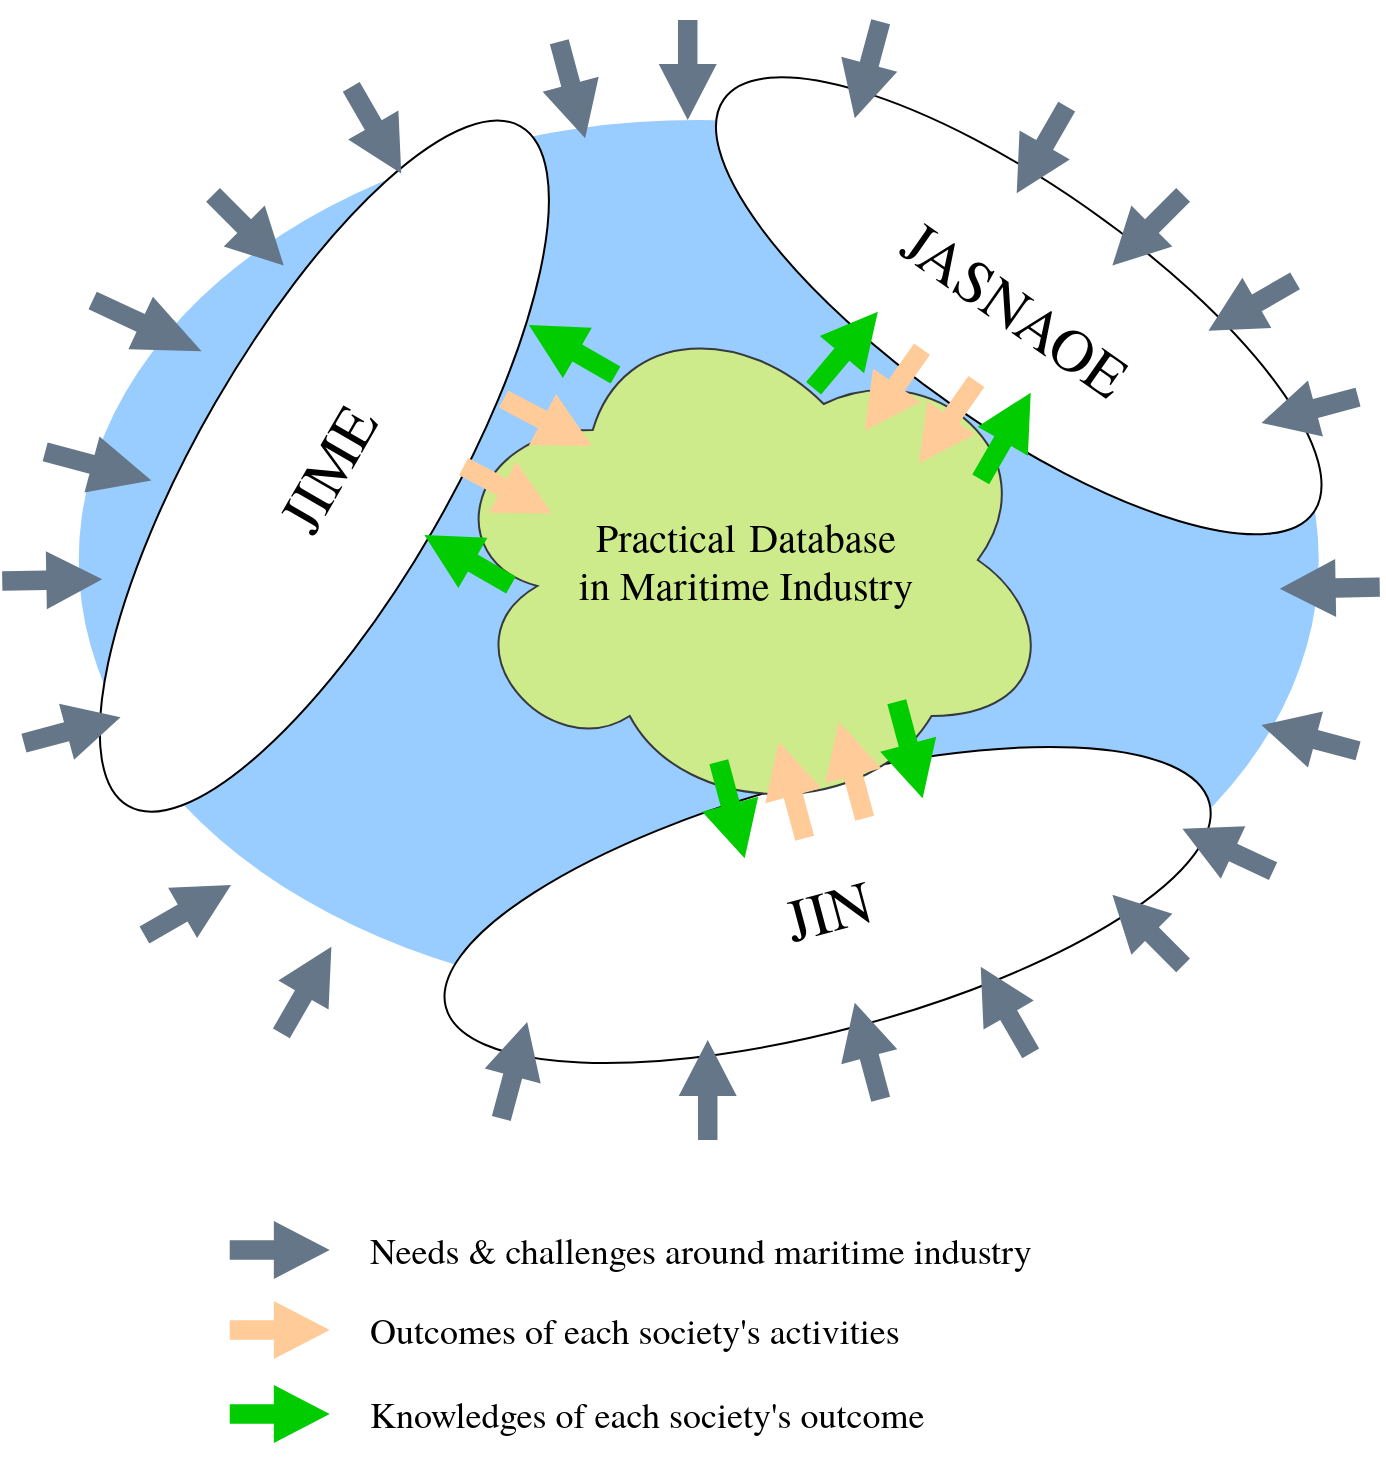 <mxfile><diagram id="RUFYm0MTLleHeo7CGen_" name="概要"><mxGraphModel dx="1184" dy="792" grid="1" gridSize="10" guides="1" tooltips="1" connect="1" arrows="1" fold="1" page="1" pageScale="1" pageWidth="1169" pageHeight="827" math="0" shadow="0"><root><mxCell id="0"/><mxCell id="1" parent="0"/><mxCell id="6" value="" style="ellipse;whiteSpace=wrap;html=1;fillColor=#99CCFF;strokeColor=none;fontColor=#333333;movable=1;resizable=1;rotatable=1;deletable=1;editable=1;locked=0;connectable=1;" parent="1" vertex="1"><mxGeometry x="73.37" y="103" width="620" height="440" as="geometry"/></mxCell><mxCell id="7" value="JASNAOE" style="strokeWidth=1;html=1;shape=mxgraph.flowchart.start_1;whiteSpace=wrap;rotation=35;fontSize=30;fontFamily=TeX Gyre Termes;movable=1;resizable=1;rotatable=1;deletable=1;editable=1;locked=0;connectable=1;" parent="1" vertex="1"><mxGeometry x="363.37" y="136.19" width="360" height="119.44" as="geometry"/></mxCell><mxCell id="8" value="JIME" style="strokeWidth=1;html=1;shape=mxgraph.flowchart.start_1;whiteSpace=wrap;rotation=-60;fontSize=30;fontFamily=TeX Gyre Termes;movable=1;resizable=1;rotatable=1;deletable=1;editable=1;locked=0;connectable=1;" parent="1" vertex="1"><mxGeometry y="213" width="392.36" height="126.14" as="geometry"/></mxCell><mxCell id="9" value="JIN" style="strokeWidth=1;html=1;shape=mxgraph.flowchart.start_1;whiteSpace=wrap;rotation=-15;fontSize=30;fontFamily=TeX Gyre Termes;movable=1;resizable=1;rotatable=1;deletable=1;editable=1;locked=0;connectable=1;" parent="1" vertex="1"><mxGeometry x="250.21" y="433.1" width="395.18" height="124.81" as="geometry"/></mxCell><mxCell id="2" value="&lt;div&gt;Practical&amp;nbsp;&lt;span style=&quot;background-color: transparent;&quot;&gt;Database&lt;/span&gt;&lt;/div&gt;&lt;div&gt;in Maritime Industry&lt;/div&gt;" style="ellipse;shape=cloud;whiteSpace=wrap;html=1;fontSize=20;fillColor=#cdeb8b;strokeColor=#36393d;fontFamily=TeX Gyre Termes;movable=1;resizable=1;rotatable=1;deletable=1;editable=1;locked=0;connectable=1;" parent="1" vertex="1"><mxGeometry x="253.37" y="193" width="308.01" height="260" as="geometry"/></mxCell><mxCell id="12" value="" style="shape=singleArrow;direction=south;whiteSpace=wrap;html=1;rotation=-140;arrowWidth=0.336;arrowSize=0.559;fillColor=#00CC00;strokeColor=none;movable=1;resizable=1;rotatable=1;deletable=1;editable=1;locked=0;connectable=1;" parent="1" vertex="1"><mxGeometry x="442.36" y="193" width="28.99" height="50" as="geometry"/></mxCell><mxCell id="13" value="" style="shape=singleArrow;direction=south;whiteSpace=wrap;html=1;rotation=35;arrowWidth=0.336;arrowSize=0.559;fillColor=#ffcc99;strokeColor=none;movable=1;resizable=1;rotatable=1;deletable=1;editable=1;locked=0;connectable=1;" parent="1" vertex="1"><mxGeometry x="466.17" y="213" width="28.99" height="50" as="geometry"/></mxCell><mxCell id="14" value="" style="shape=singleArrow;direction=south;whiteSpace=wrap;html=1;rotation=35;arrowWidth=0.336;arrowSize=0.559;fillColor=#ffcc99;strokeColor=none;movable=1;resizable=1;rotatable=1;deletable=1;editable=1;locked=0;connectable=1;" parent="1" vertex="1"><mxGeometry x="493.37" y="229.24" width="28.99" height="50" as="geometry"/></mxCell><mxCell id="15" value="" style="shape=singleArrow;direction=south;whiteSpace=wrap;html=1;rotation=-150;arrowWidth=0.336;arrowSize=0.559;fillColor=#00CC00;strokeColor=none;movable=1;resizable=1;rotatable=1;deletable=1;editable=1;locked=0;connectable=1;" parent="1" vertex="1"><mxGeometry x="522.36" y="236.02" width="28.99" height="50" as="geometry"/></mxCell><mxCell id="16" value="" style="shape=singleArrow;direction=south;whiteSpace=wrap;html=1;rotation=120;arrowWidth=0.336;arrowSize=0.559;fillColor=#00CC00;strokeColor=none;movable=1;resizable=1;rotatable=1;deletable=1;editable=1;locked=0;connectable=1;" parent="1" vertex="1"><mxGeometry x="305.61" y="193" width="28.99" height="50" as="geometry"/></mxCell><mxCell id="17" value="" style="shape=singleArrow;direction=south;whiteSpace=wrap;html=1;rotation=-62;arrowWidth=0.336;arrowSize=0.559;fillColor=#ffcc99;strokeColor=none;movable=1;resizable=1;rotatable=1;deletable=1;editable=1;locked=0;connectable=1;" parent="1" vertex="1"><mxGeometry x="293.37" y="229.24" width="28.99" height="50" as="geometry"/></mxCell><mxCell id="18" value="" style="shape=singleArrow;direction=south;whiteSpace=wrap;html=1;rotation=-62;arrowWidth=0.336;arrowSize=0.559;fillColor=#ffcc99;strokeColor=none;movable=1;resizable=1;rotatable=1;deletable=1;editable=1;locked=0;connectable=1;" parent="1" vertex="1"><mxGeometry x="273.37" y="263" width="28.99" height="50" as="geometry"/></mxCell><mxCell id="19" value="" style="shape=singleArrow;direction=south;whiteSpace=wrap;html=1;rotation=120;arrowWidth=0.336;arrowSize=0.559;fillColor=#00CC00;strokeColor=none;movable=1;resizable=1;rotatable=1;deletable=1;editable=1;locked=0;connectable=1;" parent="1" vertex="1"><mxGeometry x="253.37" y="298" width="28.99" height="50" as="geometry"/></mxCell><mxCell id="20" value="" style="shape=singleArrow;direction=south;whiteSpace=wrap;html=1;rotation=-15;arrowWidth=0.336;arrowSize=0.559;fillColor=#00CC00;strokeColor=none;movable=1;resizable=1;rotatable=1;deletable=1;editable=1;locked=0;connectable=1;" parent="1" vertex="1"><mxGeometry x="385.37" y="423" width="28.99" height="50" as="geometry"/></mxCell><mxCell id="23" value="" style="shape=singleArrow;direction=south;whiteSpace=wrap;html=1;rotation=-195;arrowWidth=0.336;arrowSize=0.559;fillColor=#ffcc99;strokeColor=none;movable=1;resizable=1;rotatable=1;deletable=1;editable=1;locked=0;connectable=1;" parent="1" vertex="1"><mxGeometry x="415.37" y="413" width="28.99" height="50" as="geometry"/></mxCell><mxCell id="24" value="" style="shape=singleArrow;direction=south;whiteSpace=wrap;html=1;rotation=-195;arrowWidth=0.336;arrowSize=0.559;fillColor=#ffcc99;strokeColor=none;movable=1;resizable=1;rotatable=1;deletable=1;editable=1;locked=0;connectable=1;" parent="1" vertex="1"><mxGeometry x="445.37" y="403" width="28.99" height="50" as="geometry"/></mxCell><mxCell id="25" value="" style="shape=singleArrow;direction=south;whiteSpace=wrap;html=1;rotation=-15;arrowWidth=0.336;arrowSize=0.559;fillColor=#00CC00;strokeColor=none;movable=1;resizable=1;rotatable=1;deletable=1;editable=1;locked=0;connectable=1;" parent="1" vertex="1"><mxGeometry x="474.36" y="393" width="28.99" height="50" as="geometry"/></mxCell><mxCell id="27" value="" style="shape=singleArrow;direction=south;whiteSpace=wrap;html=1;rotation=0;arrowWidth=0.336;arrowSize=0.559;fillColor=#647687;strokeColor=none;fontColor=#ffffff;movable=1;resizable=1;rotatable=1;deletable=1;editable=1;locked=0;connectable=1;" parent="1" vertex="1"><mxGeometry x="363.37" y="53" width="28.99" height="50" as="geometry"/></mxCell><mxCell id="28" value="" style="shape=singleArrow;direction=south;whiteSpace=wrap;html=1;rotation=15;arrowWidth=0.336;arrowSize=0.559;fillColor=#647687;strokeColor=none;fontColor=#ffffff;movable=1;resizable=1;rotatable=1;deletable=1;editable=1;locked=0;connectable=1;" parent="1" vertex="1"><mxGeometry x="453.37" y="53" width="28.99" height="50" as="geometry"/></mxCell><mxCell id="29" value="" style="shape=singleArrow;direction=south;whiteSpace=wrap;html=1;rotation=30;arrowWidth=0.336;arrowSize=0.559;fillColor=#647687;strokeColor=none;fontColor=#ffffff;movable=1;resizable=1;rotatable=1;deletable=1;editable=1;locked=0;connectable=1;" parent="1" vertex="1"><mxGeometry x="540.36" y="93" width="28.99" height="50" as="geometry"/></mxCell><mxCell id="30" value="" style="shape=singleArrow;direction=south;whiteSpace=wrap;html=1;rotation=45;arrowWidth=0.336;arrowSize=0.559;fillColor=#647687;strokeColor=none;fontColor=#ffffff;movable=1;resizable=1;rotatable=1;deletable=1;editable=1;locked=0;connectable=1;" parent="1" vertex="1"><mxGeometry x="593.37" y="133.1" width="28.99" height="50" as="geometry"/></mxCell><mxCell id="31" value="" style="shape=singleArrow;direction=south;whiteSpace=wrap;html=1;rotation=60;arrowWidth=0.336;arrowSize=0.559;fillColor=#647687;strokeColor=none;fontColor=#ffffff;movable=1;resizable=1;rotatable=1;deletable=1;editable=1;locked=0;connectable=1;" parent="1" vertex="1"><mxGeometry x="645.39" y="170.91" width="28.99" height="50" as="geometry"/></mxCell><mxCell id="32" value="" style="shape=singleArrow;direction=south;whiteSpace=wrap;html=1;rotation=75;arrowWidth=0.336;arrowSize=0.559;fillColor=#647687;strokeColor=none;fontColor=#ffffff;movable=1;resizable=1;rotatable=1;deletable=1;editable=1;locked=0;connectable=1;" parent="1" vertex="1"><mxGeometry x="674.38" y="223" width="28.99" height="50" as="geometry"/></mxCell><mxCell id="34" value="" style="shape=singleArrow;direction=south;whiteSpace=wrap;html=1;rotation=89;arrowWidth=0.336;arrowSize=0.559;fillColor=#647687;strokeColor=none;fontColor=#ffffff;movable=1;resizable=1;rotatable=1;deletable=1;editable=1;locked=0;connectable=1;" parent="1" vertex="1"><mxGeometry x="684.38" y="312" width="28.99" height="50" as="geometry"/></mxCell><mxCell id="35" value="" style="shape=singleArrow;direction=south;whiteSpace=wrap;html=1;rotation=105;arrowWidth=0.336;arrowSize=0.559;fillColor=#647687;strokeColor=none;fontColor=#ffffff;movable=1;resizable=1;rotatable=1;deletable=1;editable=1;locked=0;connectable=1;" parent="1" vertex="1"><mxGeometry x="674.38" y="387" width="28.99" height="50" as="geometry"/></mxCell><mxCell id="36" value="" style="shape=singleArrow;direction=south;whiteSpace=wrap;html=1;rotation=115;arrowWidth=0.336;arrowSize=0.559;fillColor=#647687;strokeColor=none;fontColor=#ffffff;movable=1;resizable=1;rotatable=1;deletable=1;editable=1;locked=0;connectable=1;" parent="1" vertex="1"><mxGeometry x="633.37" y="443" width="28.99" height="50" as="geometry"/></mxCell><mxCell id="37" value="" style="shape=singleArrow;direction=south;whiteSpace=wrap;html=1;rotation=135;arrowWidth=0.336;arrowSize=0.559;fillColor=#647687;strokeColor=none;fontColor=#ffffff;movable=1;resizable=1;rotatable=1;deletable=1;editable=1;locked=0;connectable=1;" parent="1" vertex="1"><mxGeometry x="593.37" y="483" width="28.99" height="50" as="geometry"/></mxCell><mxCell id="38" value="" style="shape=singleArrow;direction=south;whiteSpace=wrap;html=1;rotation=-210;arrowWidth=0.336;arrowSize=0.559;fillColor=#647687;strokeColor=none;fontColor=#ffffff;movable=1;resizable=1;rotatable=1;deletable=1;editable=1;locked=0;connectable=1;" parent="1" vertex="1"><mxGeometry x="522.36" y="523" width="28.99" height="50" as="geometry"/></mxCell><mxCell id="39" value="" style="shape=singleArrow;direction=south;whiteSpace=wrap;html=1;rotation=-195;arrowWidth=0.336;arrowSize=0.559;fillColor=#647687;strokeColor=none;fontColor=#ffffff;movable=1;resizable=1;rotatable=1;deletable=1;editable=1;locked=0;connectable=1;" parent="1" vertex="1"><mxGeometry x="453.37" y="543.47" width="28.99" height="50" as="geometry"/></mxCell><mxCell id="40" value="" style="shape=singleArrow;direction=south;whiteSpace=wrap;html=1;rotation=-180;arrowWidth=0.336;arrowSize=0.559;fillColor=#647687;strokeColor=none;fontColor=#ffffff;movable=1;resizable=1;rotatable=1;deletable=1;editable=1;locked=0;connectable=1;" parent="1" vertex="1"><mxGeometry x="373.37" y="563" width="28.99" height="50" as="geometry"/></mxCell><mxCell id="45" value="" style="shape=singleArrow;direction=south;whiteSpace=wrap;html=1;rotation=-165;arrowWidth=0.336;arrowSize=0.559;fillColor=#647687;strokeColor=none;fontColor=#ffffff;movable=1;resizable=1;rotatable=1;deletable=1;editable=1;locked=0;connectable=1;" parent="1" vertex="1"><mxGeometry x="276.623" y="553.1" width="28.99" height="50" as="geometry"/></mxCell><mxCell id="46" value="" style="shape=singleArrow;direction=south;whiteSpace=wrap;html=1;rotation=-150;arrowWidth=0.336;arrowSize=0.559;fillColor=#647687;strokeColor=none;fontColor=#ffffff;movable=1;resizable=1;rotatable=1;deletable=1;editable=1;locked=0;connectable=1;" parent="1" vertex="1"><mxGeometry x="172.693" y="513.0" width="28.99" height="50" as="geometry"/></mxCell><mxCell id="48" value="" style="shape=singleArrow;direction=south;whiteSpace=wrap;html=1;rotation=-120;arrowWidth=0.336;arrowSize=0.559;fillColor=#647687;strokeColor=none;fontColor=#ffffff;movable=1;resizable=1;rotatable=1;deletable=1;editable=1;locked=0;connectable=1;" parent="1" vertex="1"><mxGeometry x="113.373" y="473.0" width="28.99" height="50" as="geometry"/></mxCell><mxCell id="49" value="" style="shape=singleArrow;direction=south;whiteSpace=wrap;html=1;rotation=-105;arrowWidth=0.336;arrowSize=0.559;fillColor=#647687;strokeColor=none;fontColor=#ffffff;movable=1;resizable=1;rotatable=1;deletable=1;editable=1;locked=0;connectable=1;" parent="1" vertex="1"><mxGeometry x="55.623" y="383.1" width="28.99" height="50" as="geometry"/></mxCell><mxCell id="50" value="" style="shape=singleArrow;direction=south;whiteSpace=wrap;html=1;rotation=-91;arrowWidth=0.336;arrowSize=0.559;fillColor=#647687;strokeColor=none;fontColor=#ffffff;movable=1;resizable=1;rotatable=1;deletable=1;editable=1;locked=0;connectable=1;" parent="1" vertex="1"><mxGeometry x="45.623" y="308.1" width="28.99" height="50" as="geometry"/></mxCell><mxCell id="51" value="" style="shape=singleArrow;direction=south;whiteSpace=wrap;html=1;rotation=-75;arrowWidth=0.336;arrowSize=0.559;fillColor=#647687;strokeColor=none;fontColor=#ffffff;movable=1;resizable=1;rotatable=1;deletable=1;editable=1;locked=0;connectable=1;" parent="1" vertex="1"><mxGeometry x="68.64" y="248.57" width="28.99" height="55" as="geometry"/></mxCell><mxCell id="52" value="" style="shape=singleArrow;direction=south;whiteSpace=wrap;html=1;rotation=-65;arrowWidth=0.336;arrowSize=0.559;fillColor=#647687;strokeColor=none;fontColor=#ffffff;movable=1;resizable=1;rotatable=1;deletable=1;editable=1;locked=0;connectable=1;" parent="1" vertex="1"><mxGeometry x="93.06" y="175.92" width="28.99" height="60.1" as="geometry"/></mxCell><mxCell id="53" value="" style="shape=singleArrow;direction=south;whiteSpace=wrap;html=1;rotation=-45;arrowWidth=0.336;arrowSize=0.559;fillColor=#647687;strokeColor=none;fontColor=#ffffff;movable=1;resizable=1;rotatable=1;deletable=1;editable=1;locked=0;connectable=1;" parent="1" vertex="1"><mxGeometry x="143.703" y="133.1" width="28.99" height="50" as="geometry"/></mxCell><mxCell id="54" value="" style="shape=singleArrow;direction=south;whiteSpace=wrap;html=1;rotation=-390;arrowWidth=0.336;arrowSize=0.559;fillColor=#647687;strokeColor=none;fontColor=#ffffff;movable=1;resizable=1;rotatable=1;deletable=1;editable=1;locked=0;connectable=1;" parent="1" vertex="1"><mxGeometry x="207.623" y="83.1" width="28.99" height="50" as="geometry"/></mxCell><mxCell id="55" value="" style="shape=singleArrow;direction=south;whiteSpace=wrap;html=1;rotation=-375;arrowWidth=0.336;arrowSize=0.559;fillColor=#647687;strokeColor=none;fontColor=#ffffff;movable=1;resizable=1;rotatable=1;deletable=1;editable=1;locked=0;connectable=1;" parent="1" vertex="1"><mxGeometry x="305.613" y="63.0" width="28.99" height="50" as="geometry"/></mxCell><mxCell id="57" value="" style="shape=singleArrow;direction=south;whiteSpace=wrap;html=1;rotation=-90;arrowWidth=0.336;arrowSize=0.559;fillColor=#ffcc99;strokeColor=none;movable=1;resizable=1;rotatable=1;deletable=1;editable=1;locked=0;connectable=1;" parent="1" vertex="1"><mxGeometry x="159.37" y="683.0" width="28.99" height="50" as="geometry"/></mxCell><mxCell id="58" value="" style="shape=singleArrow;direction=south;whiteSpace=wrap;html=1;rotation=-90;arrowWidth=0.336;arrowSize=0.559;fillColor=#647687;strokeColor=none;fontColor=#ffffff;movable=1;resizable=1;rotatable=1;deletable=1;editable=1;locked=0;connectable=1;" parent="1" vertex="1"><mxGeometry x="159.37" y="643" width="28.99" height="50" as="geometry"/></mxCell><mxCell id="59" value="" style="shape=singleArrow;direction=south;whiteSpace=wrap;html=1;rotation=-90;arrowWidth=0.336;arrowSize=0.559;fillColor=#00CC00;strokeColor=none;movable=1;resizable=1;rotatable=1;deletable=1;editable=1;locked=0;connectable=1;" parent="1" vertex="1"><mxGeometry x="159.37" y="725" width="28.99" height="50" as="geometry"/></mxCell><mxCell id="60" value="Needs &amp;amp; challenges around maritime industry" style="text;html=1;align=left;verticalAlign=middle;resizable=1;points=[];autosize=1;strokeColor=none;fillColor=none;fontSize=18;movable=1;rotatable=1;deletable=1;editable=1;locked=0;connectable=1;fontFamily=TeX Gyre Termes;" parent="1" vertex="1"><mxGeometry x="217.37" y="648" width="350" height="40" as="geometry"/></mxCell><mxCell id="61" value="Outcomes of each society's activities&amp;nbsp;" style="text;html=1;align=left;verticalAlign=middle;resizable=1;points=[];autosize=1;strokeColor=none;fillColor=none;fontSize=18;movable=1;rotatable=1;deletable=1;editable=1;locked=0;connectable=1;fontFamily=TeX Gyre Termes;" parent="1" vertex="1"><mxGeometry x="217.37" y="688" width="290" height="40" as="geometry"/></mxCell><mxCell id="62" value="Knowledges of each society's outcome" style="text;html=1;align=left;verticalAlign=middle;resizable=1;points=[];autosize=1;strokeColor=none;fillColor=none;fontSize=18;movable=1;rotatable=1;deletable=1;editable=1;locked=0;connectable=1;fontFamily=TeX Gyre Termes;" parent="1" vertex="1"><mxGeometry x="217.37" y="730" width="300" height="40" as="geometry"/></mxCell></root></mxGraphModel></diagram></mxfile>